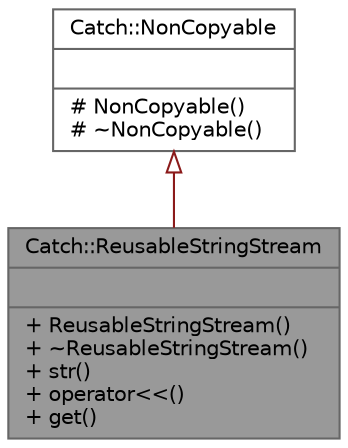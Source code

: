 digraph "Catch::ReusableStringStream"
{
 // LATEX_PDF_SIZE
  bgcolor="transparent";
  edge [fontname=Helvetica,fontsize=10,labelfontname=Helvetica,labelfontsize=10];
  node [fontname=Helvetica,fontsize=10,shape=box,height=0.2,width=0.4];
  Node1 [shape=record,label="{Catch::ReusableStringStream\n||+ ReusableStringStream()\l+ ~ReusableStringStream()\l+ str()\l+ operator\<\<()\l+ get()\l}",height=0.2,width=0.4,color="gray40", fillcolor="grey60", style="filled", fontcolor="black",tooltip=" "];
  Node2 -> Node1 [dir="back",color="firebrick4",style="solid",arrowtail="onormal"];
  Node2 [shape=record,label="{Catch::NonCopyable\n||# NonCopyable()\l# ~NonCopyable()\l}",height=0.2,width=0.4,color="gray40", fillcolor="white", style="filled",URL="$class_catch_1_1_non_copyable.html",tooltip=" "];
}
